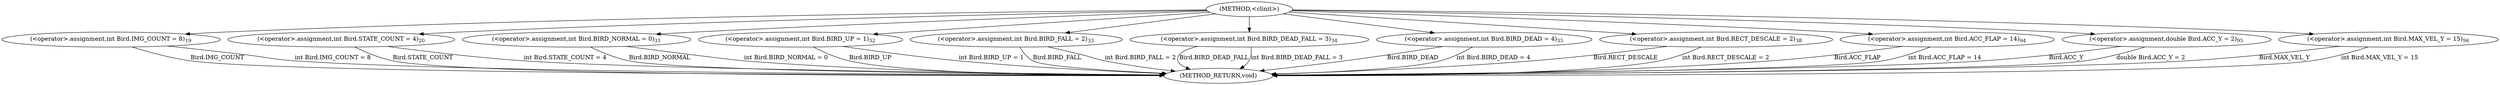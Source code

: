 digraph "&lt;clinit&gt;" {  
"871" [label = <(METHOD,&lt;clinit&gt;)> ]
"929" [label = <(METHOD_RETURN,void)> ]
"873" [label = <(&lt;operator&gt;.assignment,int Bird.IMG_COUNT = 8)<SUB>19</SUB>> ]
"878" [label = <(&lt;operator&gt;.assignment,int Bird.STATE_COUNT = 4)<SUB>20</SUB>> ]
"883" [label = <(&lt;operator&gt;.assignment,int Bird.BIRD_NORMAL = 0)<SUB>31</SUB>> ]
"888" [label = <(&lt;operator&gt;.assignment,int Bird.BIRD_UP = 1)<SUB>32</SUB>> ]
"893" [label = <(&lt;operator&gt;.assignment,int Bird.BIRD_FALL = 2)<SUB>33</SUB>> ]
"898" [label = <(&lt;operator&gt;.assignment,int Bird.BIRD_DEAD_FALL = 3)<SUB>34</SUB>> ]
"903" [label = <(&lt;operator&gt;.assignment,int Bird.BIRD_DEAD = 4)<SUB>35</SUB>> ]
"908" [label = <(&lt;operator&gt;.assignment,int Bird.RECT_DESCALE = 2)<SUB>38</SUB>> ]
"913" [label = <(&lt;operator&gt;.assignment,int Bird.ACC_FLAP = 14)<SUB>94</SUB>> ]
"918" [label = <(&lt;operator&gt;.assignment,double Bird.ACC_Y = 2)<SUB>95</SUB>> ]
"923" [label = <(&lt;operator&gt;.assignment,int Bird.MAX_VEL_Y = 15)<SUB>96</SUB>> ]
"873" [label = <(&lt;operator&gt;.assignment,int Bird.IMG_COUNT = 8)<SUB>19</SUB>> ]
"873" [label = <(&lt;operator&gt;.assignment,int Bird.IMG_COUNT = 8)<SUB>19</SUB>> ]
"878" [label = <(&lt;operator&gt;.assignment,int Bird.STATE_COUNT = 4)<SUB>20</SUB>> ]
"878" [label = <(&lt;operator&gt;.assignment,int Bird.STATE_COUNT = 4)<SUB>20</SUB>> ]
"883" [label = <(&lt;operator&gt;.assignment,int Bird.BIRD_NORMAL = 0)<SUB>31</SUB>> ]
"883" [label = <(&lt;operator&gt;.assignment,int Bird.BIRD_NORMAL = 0)<SUB>31</SUB>> ]
"888" [label = <(&lt;operator&gt;.assignment,int Bird.BIRD_UP = 1)<SUB>32</SUB>> ]
"888" [label = <(&lt;operator&gt;.assignment,int Bird.BIRD_UP = 1)<SUB>32</SUB>> ]
"893" [label = <(&lt;operator&gt;.assignment,int Bird.BIRD_FALL = 2)<SUB>33</SUB>> ]
"893" [label = <(&lt;operator&gt;.assignment,int Bird.BIRD_FALL = 2)<SUB>33</SUB>> ]
"898" [label = <(&lt;operator&gt;.assignment,int Bird.BIRD_DEAD_FALL = 3)<SUB>34</SUB>> ]
"898" [label = <(&lt;operator&gt;.assignment,int Bird.BIRD_DEAD_FALL = 3)<SUB>34</SUB>> ]
"903" [label = <(&lt;operator&gt;.assignment,int Bird.BIRD_DEAD = 4)<SUB>35</SUB>> ]
"903" [label = <(&lt;operator&gt;.assignment,int Bird.BIRD_DEAD = 4)<SUB>35</SUB>> ]
"908" [label = <(&lt;operator&gt;.assignment,int Bird.RECT_DESCALE = 2)<SUB>38</SUB>> ]
"908" [label = <(&lt;operator&gt;.assignment,int Bird.RECT_DESCALE = 2)<SUB>38</SUB>> ]
"913" [label = <(&lt;operator&gt;.assignment,int Bird.ACC_FLAP = 14)<SUB>94</SUB>> ]
"913" [label = <(&lt;operator&gt;.assignment,int Bird.ACC_FLAP = 14)<SUB>94</SUB>> ]
"918" [label = <(&lt;operator&gt;.assignment,double Bird.ACC_Y = 2)<SUB>95</SUB>> ]
"918" [label = <(&lt;operator&gt;.assignment,double Bird.ACC_Y = 2)<SUB>95</SUB>> ]
"923" [label = <(&lt;operator&gt;.assignment,int Bird.MAX_VEL_Y = 15)<SUB>96</SUB>> ]
"923" [label = <(&lt;operator&gt;.assignment,int Bird.MAX_VEL_Y = 15)<SUB>96</SUB>> ]
  "873" -> "929"  [ label = "Bird.IMG_COUNT"] 
  "873" -> "929"  [ label = "int Bird.IMG_COUNT = 8"] 
  "878" -> "929"  [ label = "Bird.STATE_COUNT"] 
  "878" -> "929"  [ label = "int Bird.STATE_COUNT = 4"] 
  "883" -> "929"  [ label = "Bird.BIRD_NORMAL"] 
  "883" -> "929"  [ label = "int Bird.BIRD_NORMAL = 0"] 
  "888" -> "929"  [ label = "Bird.BIRD_UP"] 
  "888" -> "929"  [ label = "int Bird.BIRD_UP = 1"] 
  "893" -> "929"  [ label = "Bird.BIRD_FALL"] 
  "893" -> "929"  [ label = "int Bird.BIRD_FALL = 2"] 
  "898" -> "929"  [ label = "Bird.BIRD_DEAD_FALL"] 
  "898" -> "929"  [ label = "int Bird.BIRD_DEAD_FALL = 3"] 
  "903" -> "929"  [ label = "Bird.BIRD_DEAD"] 
  "903" -> "929"  [ label = "int Bird.BIRD_DEAD = 4"] 
  "908" -> "929"  [ label = "Bird.RECT_DESCALE"] 
  "908" -> "929"  [ label = "int Bird.RECT_DESCALE = 2"] 
  "913" -> "929"  [ label = "Bird.ACC_FLAP"] 
  "913" -> "929"  [ label = "int Bird.ACC_FLAP = 14"] 
  "918" -> "929"  [ label = "Bird.ACC_Y"] 
  "918" -> "929"  [ label = "double Bird.ACC_Y = 2"] 
  "923" -> "929"  [ label = "Bird.MAX_VEL_Y"] 
  "923" -> "929"  [ label = "int Bird.MAX_VEL_Y = 15"] 
  "871" -> "873" 
  "871" -> "878" 
  "871" -> "883" 
  "871" -> "888" 
  "871" -> "893" 
  "871" -> "898" 
  "871" -> "903" 
  "871" -> "908" 
  "871" -> "913" 
  "871" -> "918" 
  "871" -> "923" 
}
